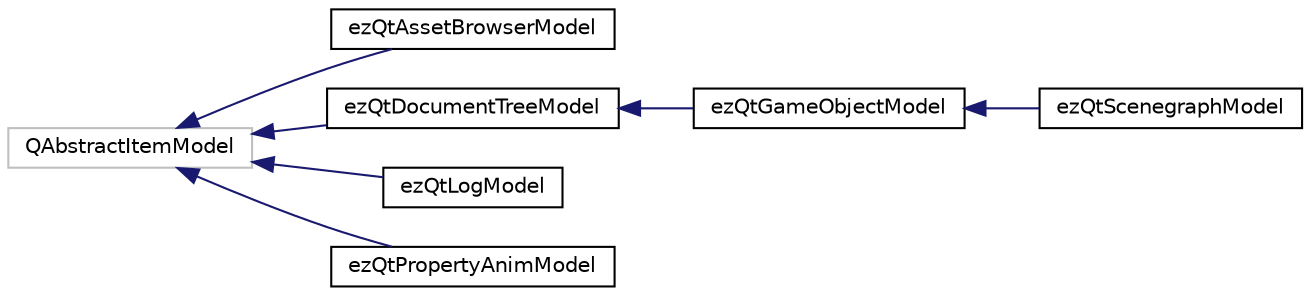 digraph "Graphical Class Hierarchy"
{
 // LATEX_PDF_SIZE
  edge [fontname="Helvetica",fontsize="10",labelfontname="Helvetica",labelfontsize="10"];
  node [fontname="Helvetica",fontsize="10",shape=record];
  rankdir="LR";
  Node3926 [label="QAbstractItemModel",height=0.2,width=0.4,color="grey75", fillcolor="white", style="filled",tooltip=" "];
  Node3926 -> Node0 [dir="back",color="midnightblue",fontsize="10",style="solid",fontname="Helvetica"];
  Node0 [label="ezQtAssetBrowserModel",height=0.2,width=0.4,color="black", fillcolor="white", style="filled",URL="$d4/d65/classez_qt_asset_browser_model.htm",tooltip=" "];
  Node3926 -> Node3928 [dir="back",color="midnightblue",fontsize="10",style="solid",fontname="Helvetica"];
  Node3928 [label="ezQtDocumentTreeModel",height=0.2,width=0.4,color="black", fillcolor="white", style="filled",URL="$d8/dba/classez_qt_document_tree_model.htm",tooltip="Model that maps a document to a qt tree model."];
  Node3928 -> Node3929 [dir="back",color="midnightblue",fontsize="10",style="solid",fontname="Helvetica"];
  Node3929 [label="ezQtGameObjectModel",height=0.2,width=0.4,color="black", fillcolor="white", style="filled",URL="$d7/d72/classez_qt_game_object_model.htm",tooltip=" "];
  Node3929 -> Node3930 [dir="back",color="midnightblue",fontsize="10",style="solid",fontname="Helvetica"];
  Node3930 [label="ezQtScenegraphModel",height=0.2,width=0.4,color="black", fillcolor="white", style="filled",URL="$d9/d69/classez_qt_scenegraph_model.htm",tooltip=" "];
  Node3926 -> Node3931 [dir="back",color="midnightblue",fontsize="10",style="solid",fontname="Helvetica"];
  Node3931 [label="ezQtLogModel",height=0.2,width=0.4,color="black", fillcolor="white", style="filled",URL="$d0/de0/classez_qt_log_model.htm",tooltip="The Qt model that represents log output for a view."];
  Node3926 -> Node3932 [dir="back",color="midnightblue",fontsize="10",style="solid",fontname="Helvetica"];
  Node3932 [label="ezQtPropertyAnimModel",height=0.2,width=0.4,color="black", fillcolor="white", style="filled",URL="$d0/db6/classez_qt_property_anim_model.htm",tooltip=" "];
}
